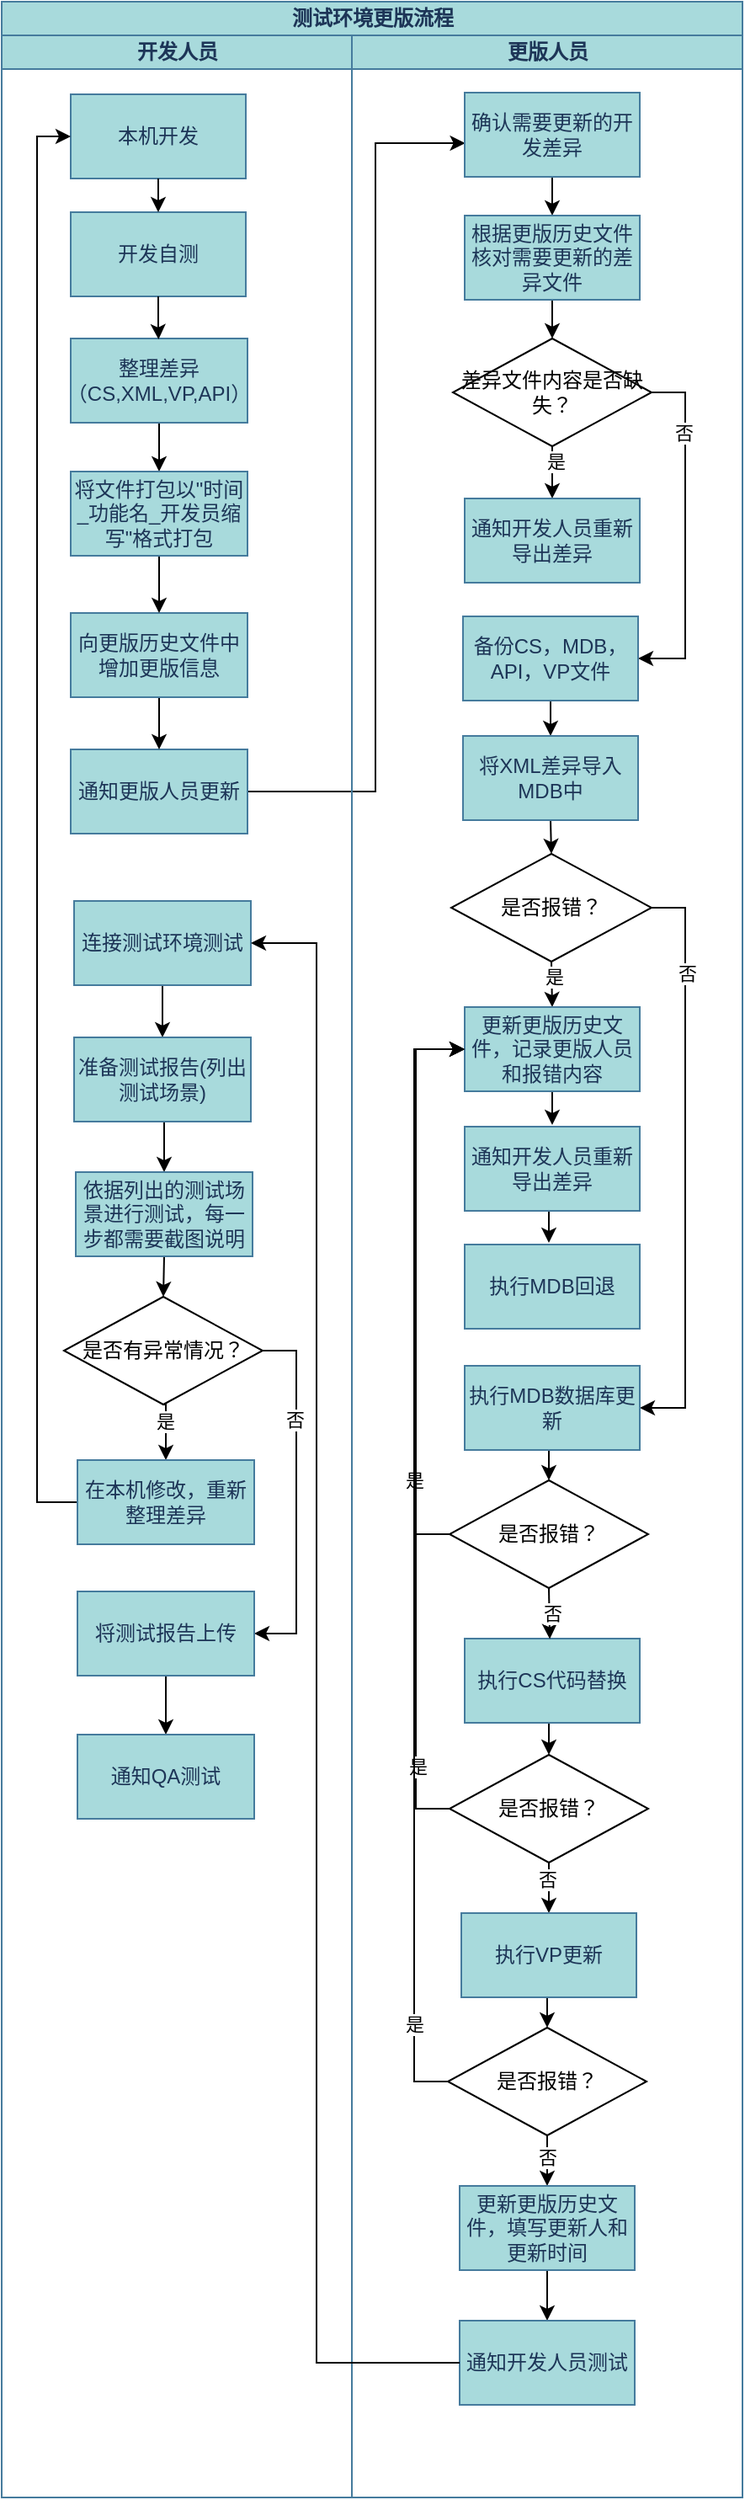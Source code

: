 <mxfile version="27.1.4">
  <diagram id="prtHgNgQTEPvFCAcTncT" name="Page-1">
    <mxGraphModel dx="1169" dy="1842" grid="1" gridSize="10" guides="1" tooltips="1" connect="1" arrows="1" fold="1" page="1" pageScale="1" pageWidth="827" pageHeight="1169" background="#ffffff" math="0" shadow="0" adaptiveColors="simple">
      <root>
        <mxCell id="0" />
        <mxCell id="1" parent="0" />
        <mxCell id="2Te6Pes0WRBmmToiG1yR-1" value="测试环境更版流程" style="swimlane;childLayout=stackLayout;resizeParent=1;resizeParentMax=0;startSize=20;html=1;labelBackgroundColor=none;fillColor=#A8DADC;strokeColor=#457B9D;fontColor=#1D3557;" parent="1" vertex="1">
          <mxGeometry x="63" y="-507" width="440" height="1482" as="geometry" />
        </mxCell>
        <mxCell id="boTXzp5UASq9UeEjOc_W-44" style="edgeStyle=orthogonalEdgeStyle;rounded=0;orthogonalLoop=1;jettySize=auto;html=1;entryX=0.003;entryY=0.6;entryDx=0;entryDy=0;entryPerimeter=0;" edge="1" parent="2Te6Pes0WRBmmToiG1yR-1" source="boTXzp5UASq9UeEjOc_W-1" target="JgxJwxs-dnPAv1spP54E-3">
          <mxGeometry relative="1" as="geometry">
            <Array as="points">
              <mxPoint x="222" y="469" />
              <mxPoint x="222" y="84" />
            </Array>
          </mxGeometry>
        </mxCell>
        <mxCell id="2Te6Pes0WRBmmToiG1yR-2" value="开发人员" style="swimlane;startSize=20;html=1;labelBackgroundColor=none;fillColor=#A8DADC;strokeColor=#457B9D;fontColor=#1D3557;" parent="2Te6Pes0WRBmmToiG1yR-1" vertex="1">
          <mxGeometry y="20" width="208" height="1462" as="geometry" />
        </mxCell>
        <mxCell id="2Te6Pes0WRBmmToiG1yR-6" value="本机开发" style="rounded=0;whiteSpace=wrap;html=1;labelBackgroundColor=none;fillColor=#A8DADC;strokeColor=#457B9D;fontColor=#1D3557;" parent="2Te6Pes0WRBmmToiG1yR-2" vertex="1">
          <mxGeometry x="41" y="35" width="104" height="50" as="geometry" />
        </mxCell>
        <mxCell id="2Te6Pes0WRBmmToiG1yR-7" value="开发自测" style="rounded=0;whiteSpace=wrap;html=1;labelBackgroundColor=none;fillColor=#A8DADC;strokeColor=#457B9D;fontColor=#1D3557;" parent="2Te6Pes0WRBmmToiG1yR-2" vertex="1">
          <mxGeometry x="41" y="105" width="104" height="50" as="geometry" />
        </mxCell>
        <mxCell id="boTXzp5UASq9UeEjOc_W-41" value="" style="edgeStyle=orthogonalEdgeStyle;rounded=0;orthogonalLoop=1;jettySize=auto;html=1;" edge="1" parent="2Te6Pes0WRBmmToiG1yR-2" source="2Te6Pes0WRBmmToiG1yR-8" target="boTXzp5UASq9UeEjOc_W-3">
          <mxGeometry relative="1" as="geometry" />
        </mxCell>
        <mxCell id="2Te6Pes0WRBmmToiG1yR-8" value="整理差异（CS,XML,VP,API）" style="rounded=0;whiteSpace=wrap;html=1;labelBackgroundColor=none;fillColor=#A8DADC;strokeColor=#457B9D;fontColor=#1D3557;" parent="2Te6Pes0WRBmmToiG1yR-2" vertex="1">
          <mxGeometry x="41" y="180" width="105" height="50" as="geometry" />
        </mxCell>
        <mxCell id="boTXzp5UASq9UeEjOc_W-1" value="通知更版人员更新" style="rounded=0;whiteSpace=wrap;html=1;labelBackgroundColor=none;fillColor=#A8DADC;strokeColor=#457B9D;fontColor=#1D3557;" vertex="1" parent="2Te6Pes0WRBmmToiG1yR-2">
          <mxGeometry x="41.0" y="424" width="105" height="50" as="geometry" />
        </mxCell>
        <mxCell id="boTXzp5UASq9UeEjOc_W-43" value="" style="edgeStyle=orthogonalEdgeStyle;rounded=0;orthogonalLoop=1;jettySize=auto;html=1;" edge="1" parent="2Te6Pes0WRBmmToiG1yR-2" source="boTXzp5UASq9UeEjOc_W-2" target="boTXzp5UASq9UeEjOc_W-1">
          <mxGeometry relative="1" as="geometry" />
        </mxCell>
        <mxCell id="boTXzp5UASq9UeEjOc_W-2" value="向更版历史文件中增加更版信息" style="rounded=0;whiteSpace=wrap;html=1;labelBackgroundColor=none;fillColor=#A8DADC;strokeColor=#457B9D;fontColor=#1D3557;" vertex="1" parent="2Te6Pes0WRBmmToiG1yR-2">
          <mxGeometry x="41.0" y="343" width="105" height="50" as="geometry" />
        </mxCell>
        <mxCell id="boTXzp5UASq9UeEjOc_W-42" value="" style="edgeStyle=orthogonalEdgeStyle;rounded=0;orthogonalLoop=1;jettySize=auto;html=1;" edge="1" parent="2Te6Pes0WRBmmToiG1yR-2" source="boTXzp5UASq9UeEjOc_W-3" target="boTXzp5UASq9UeEjOc_W-2">
          <mxGeometry relative="1" as="geometry" />
        </mxCell>
        <mxCell id="boTXzp5UASq9UeEjOc_W-3" value="将文件打包以&quot;时间_功能名_开发员缩写&quot;格式打包" style="rounded=0;whiteSpace=wrap;html=1;labelBackgroundColor=none;fillColor=#A8DADC;strokeColor=#457B9D;fontColor=#1D3557;" vertex="1" parent="2Te6Pes0WRBmmToiG1yR-2">
          <mxGeometry x="41.0" y="259" width="105" height="50" as="geometry" />
        </mxCell>
        <mxCell id="boTXzp5UASq9UeEjOc_W-95" style="edgeStyle=orthogonalEdgeStyle;rounded=0;orthogonalLoop=1;jettySize=auto;html=1;entryX=0.5;entryY=0;entryDx=0;entryDy=0;" edge="1" parent="2Te6Pes0WRBmmToiG1yR-2" source="boTXzp5UASq9UeEjOc_W-20" target="boTXzp5UASq9UeEjOc_W-21">
          <mxGeometry relative="1" as="geometry" />
        </mxCell>
        <mxCell id="boTXzp5UASq9UeEjOc_W-20" value="连接测试环境测试" style="rounded=0;whiteSpace=wrap;html=1;labelBackgroundColor=none;fillColor=#A8DADC;strokeColor=#457B9D;fontColor=#1D3557;" vertex="1" parent="2Te6Pes0WRBmmToiG1yR-2">
          <mxGeometry x="43" y="514" width="105" height="50" as="geometry" />
        </mxCell>
        <mxCell id="boTXzp5UASq9UeEjOc_W-96" style="edgeStyle=orthogonalEdgeStyle;rounded=0;orthogonalLoop=1;jettySize=auto;html=1;exitX=0.5;exitY=1;exitDx=0;exitDy=0;entryX=0.5;entryY=0;entryDx=0;entryDy=0;" edge="1" parent="2Te6Pes0WRBmmToiG1yR-2" source="boTXzp5UASq9UeEjOc_W-21" target="boTXzp5UASq9UeEjOc_W-22">
          <mxGeometry relative="1" as="geometry" />
        </mxCell>
        <mxCell id="boTXzp5UASq9UeEjOc_W-21" value="准备测试报告(列出测试场景)" style="rounded=0;whiteSpace=wrap;html=1;labelBackgroundColor=none;fillColor=#A8DADC;strokeColor=#457B9D;fontColor=#1D3557;" vertex="1" parent="2Te6Pes0WRBmmToiG1yR-2">
          <mxGeometry x="43" y="595" width="105" height="50" as="geometry" />
        </mxCell>
        <mxCell id="boTXzp5UASq9UeEjOc_W-97" style="edgeStyle=orthogonalEdgeStyle;rounded=0;orthogonalLoop=1;jettySize=auto;html=1;exitX=0.5;exitY=1;exitDx=0;exitDy=0;entryX=0.5;entryY=0;entryDx=0;entryDy=0;" edge="1" parent="2Te6Pes0WRBmmToiG1yR-2" source="boTXzp5UASq9UeEjOc_W-22" target="boTXzp5UASq9UeEjOc_W-24">
          <mxGeometry relative="1" as="geometry" />
        </mxCell>
        <mxCell id="boTXzp5UASq9UeEjOc_W-22" value="依据列出的测试场景进行测试，每一步都需要截图说明" style="rounded=0;whiteSpace=wrap;html=1;labelBackgroundColor=none;fillColor=#A8DADC;strokeColor=#457B9D;fontColor=#1D3557;" vertex="1" parent="2Te6Pes0WRBmmToiG1yR-2">
          <mxGeometry x="44" y="675" width="105" height="50" as="geometry" />
        </mxCell>
        <mxCell id="boTXzp5UASq9UeEjOc_W-98" style="edgeStyle=orthogonalEdgeStyle;rounded=0;orthogonalLoop=1;jettySize=auto;html=1;exitX=0.5;exitY=1;exitDx=0;exitDy=0;entryX=0.5;entryY=0;entryDx=0;entryDy=0;" edge="1" parent="2Te6Pes0WRBmmToiG1yR-2" source="boTXzp5UASq9UeEjOc_W-24" target="boTXzp5UASq9UeEjOc_W-25">
          <mxGeometry relative="1" as="geometry" />
        </mxCell>
        <mxCell id="boTXzp5UASq9UeEjOc_W-103" value="是" style="edgeLabel;html=1;align=center;verticalAlign=middle;resizable=0;points=[];" vertex="1" connectable="0" parent="boTXzp5UASq9UeEjOc_W-98">
          <mxGeometry x="-0.359" y="-1" relative="1" as="geometry">
            <mxPoint as="offset" />
          </mxGeometry>
        </mxCell>
        <mxCell id="boTXzp5UASq9UeEjOc_W-102" style="edgeStyle=orthogonalEdgeStyle;rounded=0;orthogonalLoop=1;jettySize=auto;html=1;exitX=1;exitY=0.5;exitDx=0;exitDy=0;entryX=1;entryY=0.5;entryDx=0;entryDy=0;" edge="1" parent="2Te6Pes0WRBmmToiG1yR-2" source="boTXzp5UASq9UeEjOc_W-24" target="boTXzp5UASq9UeEjOc_W-26">
          <mxGeometry relative="1" as="geometry" />
        </mxCell>
        <mxCell id="boTXzp5UASq9UeEjOc_W-104" value="否" style="edgeLabel;html=1;align=center;verticalAlign=middle;resizable=0;points=[];" vertex="1" connectable="0" parent="boTXzp5UASq9UeEjOc_W-102">
          <mxGeometry x="-0.433" y="-1" relative="1" as="geometry">
            <mxPoint as="offset" />
          </mxGeometry>
        </mxCell>
        <mxCell id="boTXzp5UASq9UeEjOc_W-24" value="是否有异常情况？" style="rhombus;whiteSpace=wrap;html=1;" vertex="1" parent="2Te6Pes0WRBmmToiG1yR-2">
          <mxGeometry x="37" y="749" width="118" height="64" as="geometry" />
        </mxCell>
        <mxCell id="boTXzp5UASq9UeEjOc_W-101" style="edgeStyle=orthogonalEdgeStyle;rounded=0;orthogonalLoop=1;jettySize=auto;html=1;exitX=0;exitY=0.5;exitDx=0;exitDy=0;entryX=0;entryY=0.5;entryDx=0;entryDy=0;" edge="1" parent="2Te6Pes0WRBmmToiG1yR-2" source="boTXzp5UASq9UeEjOc_W-25" target="2Te6Pes0WRBmmToiG1yR-6">
          <mxGeometry relative="1" as="geometry" />
        </mxCell>
        <mxCell id="boTXzp5UASq9UeEjOc_W-25" value="在本机修改，重新整理差异" style="rounded=0;whiteSpace=wrap;html=1;labelBackgroundColor=none;fillColor=#A8DADC;strokeColor=#457B9D;fontColor=#1D3557;" vertex="1" parent="2Te6Pes0WRBmmToiG1yR-2">
          <mxGeometry x="45" y="846" width="105" height="50" as="geometry" />
        </mxCell>
        <mxCell id="boTXzp5UASq9UeEjOc_W-100" style="edgeStyle=orthogonalEdgeStyle;rounded=0;orthogonalLoop=1;jettySize=auto;html=1;exitX=0.5;exitY=1;exitDx=0;exitDy=0;entryX=0.5;entryY=0;entryDx=0;entryDy=0;" edge="1" parent="2Te6Pes0WRBmmToiG1yR-2" source="boTXzp5UASq9UeEjOc_W-26" target="boTXzp5UASq9UeEjOc_W-27">
          <mxGeometry relative="1" as="geometry" />
        </mxCell>
        <mxCell id="boTXzp5UASq9UeEjOc_W-26" value="将测试报告上传" style="rounded=0;whiteSpace=wrap;html=1;labelBackgroundColor=none;fillColor=#A8DADC;strokeColor=#457B9D;fontColor=#1D3557;" vertex="1" parent="2Te6Pes0WRBmmToiG1yR-2">
          <mxGeometry x="45" y="924" width="105" height="50" as="geometry" />
        </mxCell>
        <mxCell id="boTXzp5UASq9UeEjOc_W-27" value="通知QA测试" style="rounded=0;whiteSpace=wrap;html=1;labelBackgroundColor=none;fillColor=#A8DADC;strokeColor=#457B9D;fontColor=#1D3557;" vertex="1" parent="2Te6Pes0WRBmmToiG1yR-2">
          <mxGeometry x="45" y="1009" width="105" height="50" as="geometry" />
        </mxCell>
        <mxCell id="boTXzp5UASq9UeEjOc_W-35" style="edgeStyle=orthogonalEdgeStyle;rounded=0;orthogonalLoop=1;jettySize=auto;html=1;entryX=0.505;entryY=-0.002;entryDx=0;entryDy=0;entryPerimeter=0;" edge="1" parent="2Te6Pes0WRBmmToiG1yR-2" source="2Te6Pes0WRBmmToiG1yR-6" target="2Te6Pes0WRBmmToiG1yR-7">
          <mxGeometry relative="1" as="geometry" />
        </mxCell>
        <mxCell id="boTXzp5UASq9UeEjOc_W-37" style="edgeStyle=orthogonalEdgeStyle;rounded=0;orthogonalLoop=1;jettySize=auto;html=1;entryX=0.497;entryY=0.009;entryDx=0;entryDy=0;entryPerimeter=0;" edge="1" parent="2Te6Pes0WRBmmToiG1yR-2" source="2Te6Pes0WRBmmToiG1yR-7" target="2Te6Pes0WRBmmToiG1yR-8">
          <mxGeometry relative="1" as="geometry" />
        </mxCell>
        <mxCell id="2Te6Pes0WRBmmToiG1yR-3" value="更版人员" style="swimlane;startSize=20;html=1;labelBackgroundColor=none;fillColor=#A8DADC;strokeColor=#457B9D;fontColor=#1D3557;" parent="2Te6Pes0WRBmmToiG1yR-1" vertex="1">
          <mxGeometry x="208" y="20" width="232" height="1462" as="geometry">
            <mxRectangle x="120" y="20" width="40" height="460" as="alternateBounds" />
          </mxGeometry>
        </mxCell>
        <mxCell id="boTXzp5UASq9UeEjOc_W-53" style="edgeStyle=orthogonalEdgeStyle;rounded=0;orthogonalLoop=1;jettySize=auto;html=1;entryX=0.5;entryY=0;entryDx=0;entryDy=0;" edge="1" parent="2Te6Pes0WRBmmToiG1yR-3" source="JgxJwxs-dnPAv1spP54E-3" target="JgxJwxs-dnPAv1spP54E-4">
          <mxGeometry relative="1" as="geometry" />
        </mxCell>
        <mxCell id="JgxJwxs-dnPAv1spP54E-3" value="确认需要更新的开发差异" style="rounded=0;whiteSpace=wrap;html=1;labelBackgroundColor=none;fillColor=#A8DADC;strokeColor=#457B9D;fontColor=#1D3557;" parent="2Te6Pes0WRBmmToiG1yR-3" vertex="1">
          <mxGeometry x="67" y="34" width="104" height="50" as="geometry" />
        </mxCell>
        <mxCell id="boTXzp5UASq9UeEjOc_W-56" style="edgeStyle=orthogonalEdgeStyle;rounded=0;orthogonalLoop=1;jettySize=auto;html=1;entryX=0.5;entryY=0;entryDx=0;entryDy=0;" edge="1" parent="2Te6Pes0WRBmmToiG1yR-3" source="JgxJwxs-dnPAv1spP54E-4" target="JgxJwxs-dnPAv1spP54E-5">
          <mxGeometry relative="1" as="geometry" />
        </mxCell>
        <mxCell id="JgxJwxs-dnPAv1spP54E-4" value="根据更版历史文件核对需要更新的差异文件" style="rounded=0;whiteSpace=wrap;html=1;labelBackgroundColor=none;fillColor=#A8DADC;strokeColor=#457B9D;fontColor=#1D3557;" parent="2Te6Pes0WRBmmToiG1yR-3" vertex="1">
          <mxGeometry x="67" y="107" width="104" height="50" as="geometry" />
        </mxCell>
        <mxCell id="boTXzp5UASq9UeEjOc_W-61" style="edgeStyle=orthogonalEdgeStyle;rounded=0;orthogonalLoop=1;jettySize=auto;html=1;exitX=0.5;exitY=1;exitDx=0;exitDy=0;entryX=0.5;entryY=0;entryDx=0;entryDy=0;" edge="1" parent="2Te6Pes0WRBmmToiG1yR-3" source="JgxJwxs-dnPAv1spP54E-5" target="JgxJwxs-dnPAv1spP54E-6">
          <mxGeometry relative="1" as="geometry" />
        </mxCell>
        <mxCell id="boTXzp5UASq9UeEjOc_W-73" value="是" style="edgeLabel;html=1;align=center;verticalAlign=middle;resizable=0;points=[];" vertex="1" connectable="0" parent="boTXzp5UASq9UeEjOc_W-61">
          <mxGeometry x="-0.424" y="2" relative="1" as="geometry">
            <mxPoint as="offset" />
          </mxGeometry>
        </mxCell>
        <mxCell id="boTXzp5UASq9UeEjOc_W-70" style="edgeStyle=orthogonalEdgeStyle;rounded=0;orthogonalLoop=1;jettySize=auto;html=1;exitX=1;exitY=0.5;exitDx=0;exitDy=0;entryX=1;entryY=0.5;entryDx=0;entryDy=0;" edge="1" parent="2Te6Pes0WRBmmToiG1yR-3" source="JgxJwxs-dnPAv1spP54E-5" target="JgxJwxs-dnPAv1spP54E-7">
          <mxGeometry relative="1" as="geometry" />
        </mxCell>
        <mxCell id="boTXzp5UASq9UeEjOc_W-74" value="否" style="edgeLabel;html=1;align=center;verticalAlign=middle;resizable=0;points=[];" vertex="1" connectable="0" parent="boTXzp5UASq9UeEjOc_W-70">
          <mxGeometry x="-0.571" y="-1" relative="1" as="geometry">
            <mxPoint as="offset" />
          </mxGeometry>
        </mxCell>
        <mxCell id="JgxJwxs-dnPAv1spP54E-5" value="差异文件内容是否缺失？" style="rhombus;whiteSpace=wrap;html=1;" parent="2Te6Pes0WRBmmToiG1yR-3" vertex="1">
          <mxGeometry x="60" y="180" width="118" height="64" as="geometry" />
        </mxCell>
        <mxCell id="JgxJwxs-dnPAv1spP54E-6" value="通知开发人员重新导出差异" style="rounded=0;whiteSpace=wrap;html=1;labelBackgroundColor=none;fillColor=#A8DADC;strokeColor=#457B9D;fontColor=#1D3557;" parent="2Te6Pes0WRBmmToiG1yR-3" vertex="1">
          <mxGeometry x="67.0" y="275" width="104" height="50" as="geometry" />
        </mxCell>
        <mxCell id="boTXzp5UASq9UeEjOc_W-63" style="edgeStyle=orthogonalEdgeStyle;rounded=0;orthogonalLoop=1;jettySize=auto;html=1;exitX=0.5;exitY=1;exitDx=0;exitDy=0;entryX=0.5;entryY=0;entryDx=0;entryDy=0;" edge="1" parent="2Te6Pes0WRBmmToiG1yR-3" source="JgxJwxs-dnPAv1spP54E-7" target="JgxJwxs-dnPAv1spP54E-8">
          <mxGeometry relative="1" as="geometry" />
        </mxCell>
        <mxCell id="JgxJwxs-dnPAv1spP54E-7" value="备份CS，MDB，API，VP文件" style="rounded=0;whiteSpace=wrap;html=1;labelBackgroundColor=none;fillColor=#A8DADC;strokeColor=#457B9D;fontColor=#1D3557;" parent="2Te6Pes0WRBmmToiG1yR-3" vertex="1">
          <mxGeometry x="66.0" y="345" width="104" height="50" as="geometry" />
        </mxCell>
        <mxCell id="boTXzp5UASq9UeEjOc_W-64" style="edgeStyle=orthogonalEdgeStyle;rounded=0;orthogonalLoop=1;jettySize=auto;html=1;exitX=0.5;exitY=1;exitDx=0;exitDy=0;entryX=0.5;entryY=0;entryDx=0;entryDy=0;" edge="1" parent="2Te6Pes0WRBmmToiG1yR-3" source="JgxJwxs-dnPAv1spP54E-8" target="boTXzp5UASq9UeEjOc_W-4">
          <mxGeometry relative="1" as="geometry" />
        </mxCell>
        <mxCell id="JgxJwxs-dnPAv1spP54E-8" value="将XML差异导入MDB中" style="rounded=0;whiteSpace=wrap;html=1;labelBackgroundColor=none;fillColor=#A8DADC;strokeColor=#457B9D;fontColor=#1D3557;" parent="2Te6Pes0WRBmmToiG1yR-3" vertex="1">
          <mxGeometry x="66.0" y="416" width="104" height="50" as="geometry" />
        </mxCell>
        <mxCell id="boTXzp5UASq9UeEjOc_W-65" style="edgeStyle=orthogonalEdgeStyle;rounded=0;orthogonalLoop=1;jettySize=auto;html=1;exitX=0.5;exitY=1;exitDx=0;exitDy=0;entryX=0.5;entryY=0;entryDx=0;entryDy=0;" edge="1" parent="2Te6Pes0WRBmmToiG1yR-3" source="boTXzp5UASq9UeEjOc_W-4" target="boTXzp5UASq9UeEjOc_W-6">
          <mxGeometry relative="1" as="geometry" />
        </mxCell>
        <mxCell id="boTXzp5UASq9UeEjOc_W-75" value="是" style="edgeLabel;html=1;align=center;verticalAlign=middle;resizable=0;points=[];" vertex="1" connectable="0" parent="boTXzp5UASq9UeEjOc_W-65">
          <mxGeometry x="-0.339" y="1" relative="1" as="geometry">
            <mxPoint as="offset" />
          </mxGeometry>
        </mxCell>
        <mxCell id="boTXzp5UASq9UeEjOc_W-72" style="edgeStyle=orthogonalEdgeStyle;rounded=0;orthogonalLoop=1;jettySize=auto;html=1;exitX=1;exitY=0.5;exitDx=0;exitDy=0;entryX=1;entryY=0.5;entryDx=0;entryDy=0;" edge="1" parent="2Te6Pes0WRBmmToiG1yR-3" source="boTXzp5UASq9UeEjOc_W-4" target="boTXzp5UASq9UeEjOc_W-9">
          <mxGeometry relative="1" as="geometry" />
        </mxCell>
        <mxCell id="boTXzp5UASq9UeEjOc_W-76" value="否" style="edgeLabel;html=1;align=center;verticalAlign=middle;resizable=0;points=[];" vertex="1" connectable="0" parent="boTXzp5UASq9UeEjOc_W-72">
          <mxGeometry x="-0.658" y="1" relative="1" as="geometry">
            <mxPoint as="offset" />
          </mxGeometry>
        </mxCell>
        <mxCell id="boTXzp5UASq9UeEjOc_W-4" value="是否报错？" style="rhombus;whiteSpace=wrap;html=1;" vertex="1" parent="2Te6Pes0WRBmmToiG1yR-3">
          <mxGeometry x="59.0" y="486" width="119" height="64" as="geometry" />
        </mxCell>
        <mxCell id="boTXzp5UASq9UeEjOc_W-66" style="edgeStyle=orthogonalEdgeStyle;rounded=0;orthogonalLoop=1;jettySize=auto;html=1;exitX=0.5;exitY=1;exitDx=0;exitDy=0;" edge="1" parent="2Te6Pes0WRBmmToiG1yR-3" source="boTXzp5UASq9UeEjOc_W-6">
          <mxGeometry relative="1" as="geometry">
            <mxPoint x="119" y="647" as="targetPoint" />
          </mxGeometry>
        </mxCell>
        <mxCell id="boTXzp5UASq9UeEjOc_W-6" value="更新更版历史文件，记录更版人员和报错内容" style="rounded=0;whiteSpace=wrap;html=1;labelBackgroundColor=none;fillColor=#A8DADC;strokeColor=#457B9D;fontColor=#1D3557;" vertex="1" parent="2Te6Pes0WRBmmToiG1yR-3">
          <mxGeometry x="67.0" y="577" width="104" height="50" as="geometry" />
        </mxCell>
        <mxCell id="boTXzp5UASq9UeEjOc_W-67" style="edgeStyle=orthogonalEdgeStyle;rounded=0;orthogonalLoop=1;jettySize=auto;html=1;exitX=0.5;exitY=1;exitDx=0;exitDy=0;" edge="1" parent="2Te6Pes0WRBmmToiG1yR-3" source="boTXzp5UASq9UeEjOc_W-7">
          <mxGeometry relative="1" as="geometry">
            <mxPoint x="117" y="717" as="targetPoint" />
          </mxGeometry>
        </mxCell>
        <mxCell id="boTXzp5UASq9UeEjOc_W-7" value="通知开发人员重新导出差异" style="rounded=0;whiteSpace=wrap;html=1;labelBackgroundColor=none;fillColor=#A8DADC;strokeColor=#457B9D;fontColor=#1D3557;" vertex="1" parent="2Te6Pes0WRBmmToiG1yR-3">
          <mxGeometry x="67.0" y="648" width="104" height="50" as="geometry" />
        </mxCell>
        <mxCell id="boTXzp5UASq9UeEjOc_W-8" value="执行MDB回退" style="rounded=0;whiteSpace=wrap;html=1;labelBackgroundColor=none;fillColor=#A8DADC;strokeColor=#457B9D;fontColor=#1D3557;" vertex="1" parent="2Te6Pes0WRBmmToiG1yR-3">
          <mxGeometry x="67.0" y="718" width="104" height="50" as="geometry" />
        </mxCell>
        <mxCell id="boTXzp5UASq9UeEjOc_W-69" style="edgeStyle=orthogonalEdgeStyle;rounded=0;orthogonalLoop=1;jettySize=auto;html=1;exitX=0.5;exitY=1;exitDx=0;exitDy=0;entryX=0.5;entryY=0;entryDx=0;entryDy=0;" edge="1" parent="2Te6Pes0WRBmmToiG1yR-3">
          <mxGeometry relative="1" as="geometry">
            <mxPoint x="120.0" y="840" as="sourcePoint" />
            <mxPoint x="117.0" y="858" as="targetPoint" />
          </mxGeometry>
        </mxCell>
        <mxCell id="boTXzp5UASq9UeEjOc_W-9" value="执行MDB数据库更新" style="rounded=0;whiteSpace=wrap;html=1;labelBackgroundColor=none;fillColor=#A8DADC;strokeColor=#457B9D;fontColor=#1D3557;" vertex="1" parent="2Te6Pes0WRBmmToiG1yR-3">
          <mxGeometry x="67.0" y="790" width="104" height="50" as="geometry" />
        </mxCell>
        <mxCell id="boTXzp5UASq9UeEjOc_W-81" style="edgeStyle=orthogonalEdgeStyle;rounded=0;orthogonalLoop=1;jettySize=auto;html=1;exitX=0.5;exitY=1;exitDx=0;exitDy=0;entryX=0.5;entryY=0;entryDx=0;entryDy=0;" edge="1" parent="2Te6Pes0WRBmmToiG1yR-3" source="boTXzp5UASq9UeEjOc_W-10" target="boTXzp5UASq9UeEjOc_W-14">
          <mxGeometry relative="1" as="geometry" />
        </mxCell>
        <mxCell id="boTXzp5UASq9UeEjOc_W-10" value="执行CS代码替换" style="rounded=0;whiteSpace=wrap;html=1;labelBackgroundColor=none;fillColor=#A8DADC;strokeColor=#457B9D;fontColor=#1D3557;" vertex="1" parent="2Te6Pes0WRBmmToiG1yR-3">
          <mxGeometry x="67.0" y="952" width="104" height="50" as="geometry" />
        </mxCell>
        <mxCell id="boTXzp5UASq9UeEjOc_W-78" style="edgeStyle=orthogonalEdgeStyle;rounded=0;orthogonalLoop=1;jettySize=auto;html=1;exitX=0;exitY=0.5;exitDx=0;exitDy=0;entryX=0;entryY=0.5;entryDx=0;entryDy=0;" edge="1" parent="2Te6Pes0WRBmmToiG1yR-3" source="boTXzp5UASq9UeEjOc_W-12" target="boTXzp5UASq9UeEjOc_W-6">
          <mxGeometry relative="1" as="geometry" />
        </mxCell>
        <mxCell id="boTXzp5UASq9UeEjOc_W-83" value="是" style="edgeLabel;html=1;align=center;verticalAlign=middle;resizable=0;points=[];" vertex="1" connectable="0" parent="boTXzp5UASq9UeEjOc_W-78">
          <mxGeometry x="-0.69" y="1" relative="1" as="geometry">
            <mxPoint as="offset" />
          </mxGeometry>
        </mxCell>
        <mxCell id="boTXzp5UASq9UeEjOc_W-12" value="是否报错？" style="rhombus;whiteSpace=wrap;html=1;" vertex="1" parent="2Te6Pes0WRBmmToiG1yR-3">
          <mxGeometry x="58.0" y="858" width="118" height="64" as="geometry" />
        </mxCell>
        <mxCell id="boTXzp5UASq9UeEjOc_W-84" style="edgeStyle=orthogonalEdgeStyle;rounded=0;orthogonalLoop=1;jettySize=auto;html=1;exitX=0.5;exitY=1;exitDx=0;exitDy=0;entryX=0.5;entryY=0;entryDx=0;entryDy=0;" edge="1" parent="2Te6Pes0WRBmmToiG1yR-3" source="boTXzp5UASq9UeEjOc_W-14" target="boTXzp5UASq9UeEjOc_W-13">
          <mxGeometry relative="1" as="geometry" />
        </mxCell>
        <mxCell id="boTXzp5UASq9UeEjOc_W-87" value="否" style="edgeLabel;html=1;align=center;verticalAlign=middle;resizable=0;points=[];" vertex="1" connectable="0" parent="boTXzp5UASq9UeEjOc_W-84">
          <mxGeometry x="-0.337" y="-1" relative="1" as="geometry">
            <mxPoint as="offset" />
          </mxGeometry>
        </mxCell>
        <mxCell id="boTXzp5UASq9UeEjOc_W-85" style="edgeStyle=orthogonalEdgeStyle;rounded=0;orthogonalLoop=1;jettySize=auto;html=1;exitX=0;exitY=0.5;exitDx=0;exitDy=0;entryX=0;entryY=0.5;entryDx=0;entryDy=0;" edge="1" parent="2Te6Pes0WRBmmToiG1yR-3" source="boTXzp5UASq9UeEjOc_W-14" target="boTXzp5UASq9UeEjOc_W-6">
          <mxGeometry relative="1" as="geometry" />
        </mxCell>
        <mxCell id="boTXzp5UASq9UeEjOc_W-86" value="是" style="edgeLabel;html=1;align=center;verticalAlign=middle;resizable=0;points=[];" vertex="1" connectable="0" parent="boTXzp5UASq9UeEjOc_W-85">
          <mxGeometry x="-0.821" y="-1" relative="1" as="geometry">
            <mxPoint as="offset" />
          </mxGeometry>
        </mxCell>
        <mxCell id="boTXzp5UASq9UeEjOc_W-14" value="是否报错？" style="rhombus;whiteSpace=wrap;html=1;" vertex="1" parent="2Te6Pes0WRBmmToiG1yR-3">
          <mxGeometry x="58.0" y="1021" width="118" height="64" as="geometry" />
        </mxCell>
        <mxCell id="boTXzp5UASq9UeEjOc_W-88" style="edgeStyle=orthogonalEdgeStyle;rounded=0;orthogonalLoop=1;jettySize=auto;html=1;exitX=0.5;exitY=1;exitDx=0;exitDy=0;entryX=0.5;entryY=0;entryDx=0;entryDy=0;" edge="1" parent="2Te6Pes0WRBmmToiG1yR-3" source="boTXzp5UASq9UeEjOc_W-13" target="boTXzp5UASq9UeEjOc_W-15">
          <mxGeometry relative="1" as="geometry" />
        </mxCell>
        <mxCell id="boTXzp5UASq9UeEjOc_W-13" value="执行VP更新" style="rounded=0;whiteSpace=wrap;html=1;labelBackgroundColor=none;fillColor=#A8DADC;strokeColor=#457B9D;fontColor=#1D3557;" vertex="1" parent="2Te6Pes0WRBmmToiG1yR-3">
          <mxGeometry x="65.0" y="1115" width="104" height="50" as="geometry" />
        </mxCell>
        <mxCell id="boTXzp5UASq9UeEjOc_W-89" style="edgeStyle=orthogonalEdgeStyle;rounded=0;orthogonalLoop=1;jettySize=auto;html=1;exitX=0.5;exitY=1;exitDx=0;exitDy=0;entryX=0.5;entryY=0;entryDx=0;entryDy=0;" edge="1" parent="2Te6Pes0WRBmmToiG1yR-3" source="boTXzp5UASq9UeEjOc_W-15" target="boTXzp5UASq9UeEjOc_W-16">
          <mxGeometry relative="1" as="geometry" />
        </mxCell>
        <mxCell id="boTXzp5UASq9UeEjOc_W-93" value="否" style="edgeLabel;html=1;align=center;verticalAlign=middle;resizable=0;points=[];" vertex="1" connectable="0" parent="boTXzp5UASq9UeEjOc_W-89">
          <mxGeometry x="-0.173" relative="1" as="geometry">
            <mxPoint as="offset" />
          </mxGeometry>
        </mxCell>
        <mxCell id="boTXzp5UASq9UeEjOc_W-91" style="edgeStyle=orthogonalEdgeStyle;rounded=0;orthogonalLoop=1;jettySize=auto;html=1;exitX=0;exitY=0.5;exitDx=0;exitDy=0;entryX=0;entryY=0.5;entryDx=0;entryDy=0;" edge="1" parent="2Te6Pes0WRBmmToiG1yR-3" source="boTXzp5UASq9UeEjOc_W-15" target="boTXzp5UASq9UeEjOc_W-6">
          <mxGeometry relative="1" as="geometry" />
        </mxCell>
        <mxCell id="boTXzp5UASq9UeEjOc_W-92" value="是" style="edgeLabel;html=1;align=center;verticalAlign=middle;resizable=0;points=[];" vertex="1" connectable="0" parent="boTXzp5UASq9UeEjOc_W-91">
          <mxGeometry x="-0.837" relative="1" as="geometry">
            <mxPoint as="offset" />
          </mxGeometry>
        </mxCell>
        <mxCell id="boTXzp5UASq9UeEjOc_W-15" value="是否报错？" style="rhombus;whiteSpace=wrap;html=1;" vertex="1" parent="2Te6Pes0WRBmmToiG1yR-3">
          <mxGeometry x="57.0" y="1183" width="118" height="64" as="geometry" />
        </mxCell>
        <mxCell id="boTXzp5UASq9UeEjOc_W-90" style="edgeStyle=orthogonalEdgeStyle;rounded=0;orthogonalLoop=1;jettySize=auto;html=1;exitX=0.5;exitY=1;exitDx=0;exitDy=0;entryX=0.5;entryY=0;entryDx=0;entryDy=0;" edge="1" parent="2Te6Pes0WRBmmToiG1yR-3" source="boTXzp5UASq9UeEjOc_W-16" target="boTXzp5UASq9UeEjOc_W-18">
          <mxGeometry relative="1" as="geometry" />
        </mxCell>
        <mxCell id="boTXzp5UASq9UeEjOc_W-16" value="更新更版历史文件，填写更新人和更新时间" style="rounded=0;whiteSpace=wrap;html=1;labelBackgroundColor=none;fillColor=#A8DADC;strokeColor=#457B9D;fontColor=#1D3557;" vertex="1" parent="2Te6Pes0WRBmmToiG1yR-3">
          <mxGeometry x="64.0" y="1277" width="104" height="50" as="geometry" />
        </mxCell>
        <mxCell id="boTXzp5UASq9UeEjOc_W-18" value="通知开发人员测试" style="rounded=0;whiteSpace=wrap;html=1;labelBackgroundColor=none;fillColor=#A8DADC;strokeColor=#457B9D;fontColor=#1D3557;" vertex="1" parent="2Te6Pes0WRBmmToiG1yR-3">
          <mxGeometry x="64.0" y="1357" width="104" height="50" as="geometry" />
        </mxCell>
        <mxCell id="boTXzp5UASq9UeEjOc_W-80" style="edgeStyle=orthogonalEdgeStyle;rounded=0;orthogonalLoop=1;jettySize=auto;html=1;exitX=0.5;exitY=1;exitDx=0;exitDy=0;entryX=0.486;entryY=0.005;entryDx=0;entryDy=0;entryPerimeter=0;" edge="1" parent="2Te6Pes0WRBmmToiG1yR-3" source="boTXzp5UASq9UeEjOc_W-12" target="boTXzp5UASq9UeEjOc_W-10">
          <mxGeometry relative="1" as="geometry" />
        </mxCell>
        <mxCell id="boTXzp5UASq9UeEjOc_W-82" value="否" style="edgeLabel;html=1;align=center;verticalAlign=middle;resizable=0;points=[];" vertex="1" connectable="0" parent="boTXzp5UASq9UeEjOc_W-80">
          <mxGeometry x="-0.037" y="1" relative="1" as="geometry">
            <mxPoint as="offset" />
          </mxGeometry>
        </mxCell>
        <mxCell id="boTXzp5UASq9UeEjOc_W-94" style="edgeStyle=orthogonalEdgeStyle;rounded=0;orthogonalLoop=1;jettySize=auto;html=1;exitX=0;exitY=0.5;exitDx=0;exitDy=0;entryX=1;entryY=0.5;entryDx=0;entryDy=0;" edge="1" parent="2Te6Pes0WRBmmToiG1yR-1" source="boTXzp5UASq9UeEjOc_W-18" target="boTXzp5UASq9UeEjOc_W-20">
          <mxGeometry relative="1" as="geometry">
            <Array as="points">
              <mxPoint x="187" y="1402" />
              <mxPoint x="187" y="559" />
            </Array>
          </mxGeometry>
        </mxCell>
      </root>
    </mxGraphModel>
  </diagram>
</mxfile>

